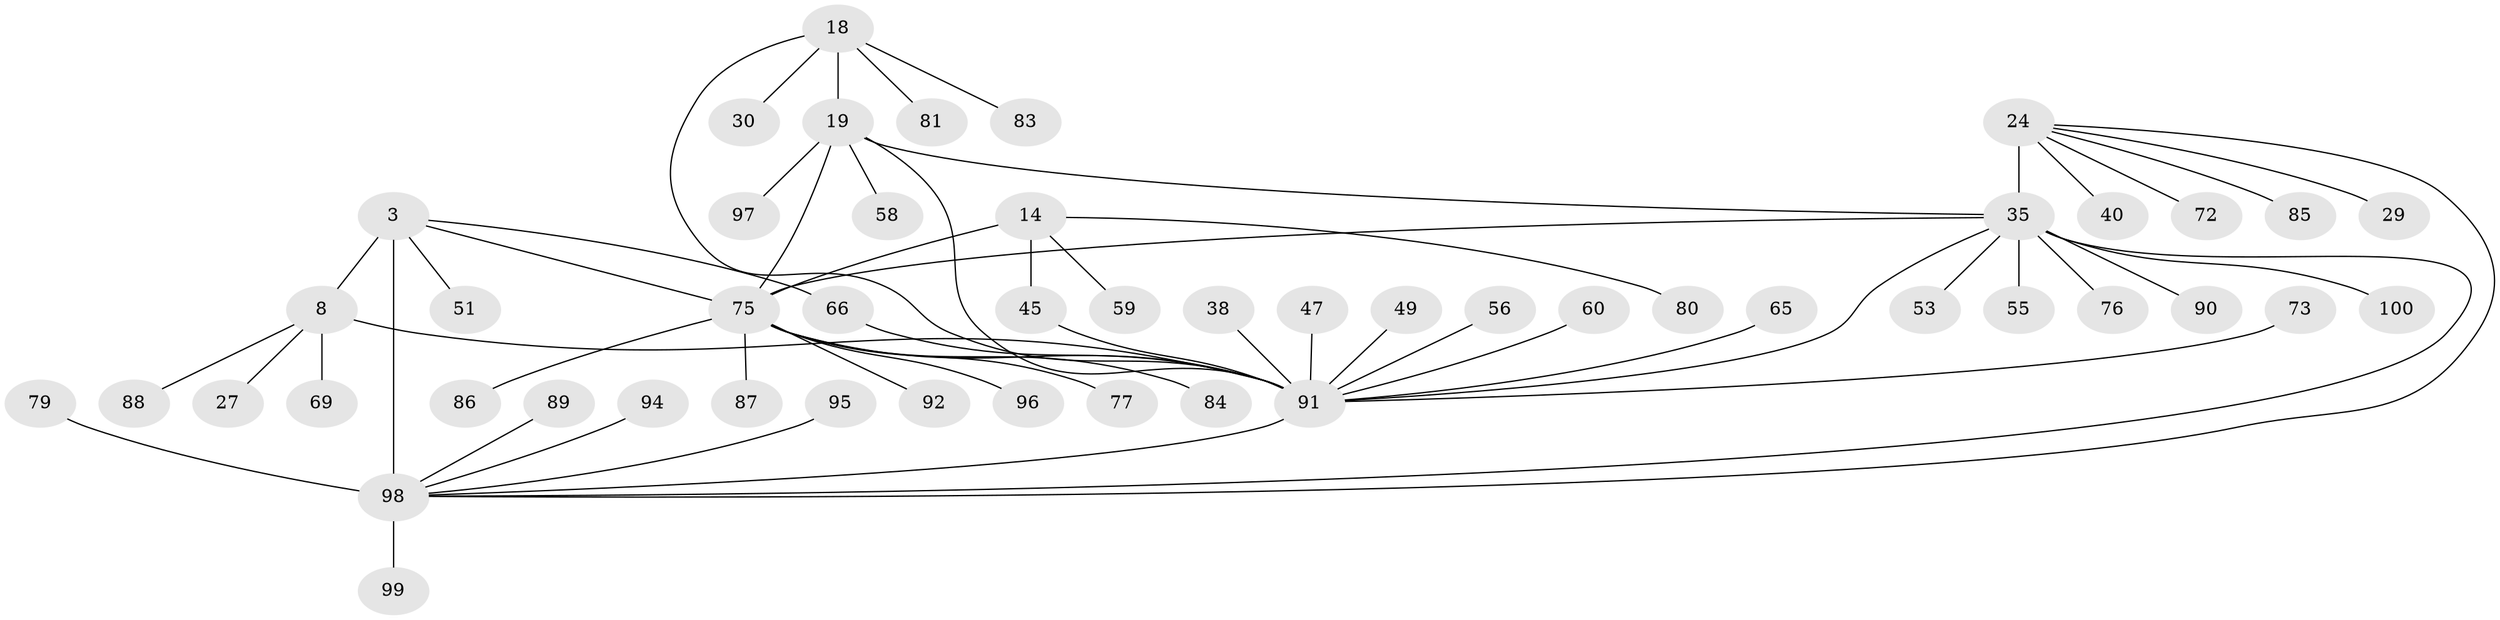 // original degree distribution, {6: 0.07, 9: 0.02, 7: 0.07, 8: 0.06, 15: 0.01, 5: 0.02, 1: 0.58, 3: 0.04, 2: 0.11, 4: 0.02}
// Generated by graph-tools (version 1.1) at 2025/55/03/09/25 04:55:15]
// undirected, 50 vertices, 59 edges
graph export_dot {
graph [start="1"]
  node [color=gray90,style=filled];
  3 [super="+1"];
  8 [super="+7"];
  14 [super="+12"];
  18 [super="+16"];
  19 [super="+17"];
  24 [super="+22"];
  27;
  29;
  30;
  35 [super="+25+26+28"];
  38;
  40;
  45;
  47;
  49;
  51;
  53;
  55;
  56;
  58;
  59;
  60 [super="+36"];
  65;
  66 [super="+63"];
  69;
  72;
  73;
  75 [super="+33+15+37+46+61+62+71"];
  76;
  77;
  79;
  80;
  81;
  83 [super="+34"];
  84;
  85 [super="+82"];
  86;
  87 [super="+67"];
  88;
  89;
  90;
  91 [super="+54+20+10"];
  92;
  94;
  95 [super="+48"];
  96;
  97 [super="+93"];
  98 [super="+5+41+70+78"];
  99 [super="+74"];
  100;
  3 -- 51;
  3 -- 66;
  3 -- 8;
  3 -- 75;
  3 -- 98 [weight=6];
  8 -- 27;
  8 -- 69;
  8 -- 88;
  8 -- 91 [weight=7];
  14 -- 45;
  14 -- 59;
  14 -- 80;
  14 -- 75 [weight=6];
  18 -- 19 [weight=4];
  18 -- 81;
  18 -- 30;
  18 -- 83;
  18 -- 91 [weight=2];
  19 -- 75 [weight=2];
  19 -- 58;
  19 -- 97;
  19 -- 91 [weight=2];
  19 -- 35;
  24 -- 72;
  24 -- 40;
  24 -- 29;
  24 -- 85;
  24 -- 98;
  24 -- 35 [weight=6];
  35 -- 100;
  35 -- 75;
  35 -- 76;
  35 -- 53;
  35 -- 55;
  35 -- 90;
  35 -- 91 [weight=2];
  35 -- 98;
  38 -- 91;
  45 -- 91;
  47 -- 91;
  49 -- 91;
  56 -- 91;
  60 -- 91;
  65 -- 91;
  66 -- 91;
  73 -- 91;
  75 -- 84;
  75 -- 86;
  75 -- 87;
  75 -- 92;
  75 -- 96;
  75 -- 77;
  75 -- 91;
  79 -- 98;
  89 -- 98;
  91 -- 98;
  94 -- 98;
  95 -- 98;
  98 -- 99;
}
